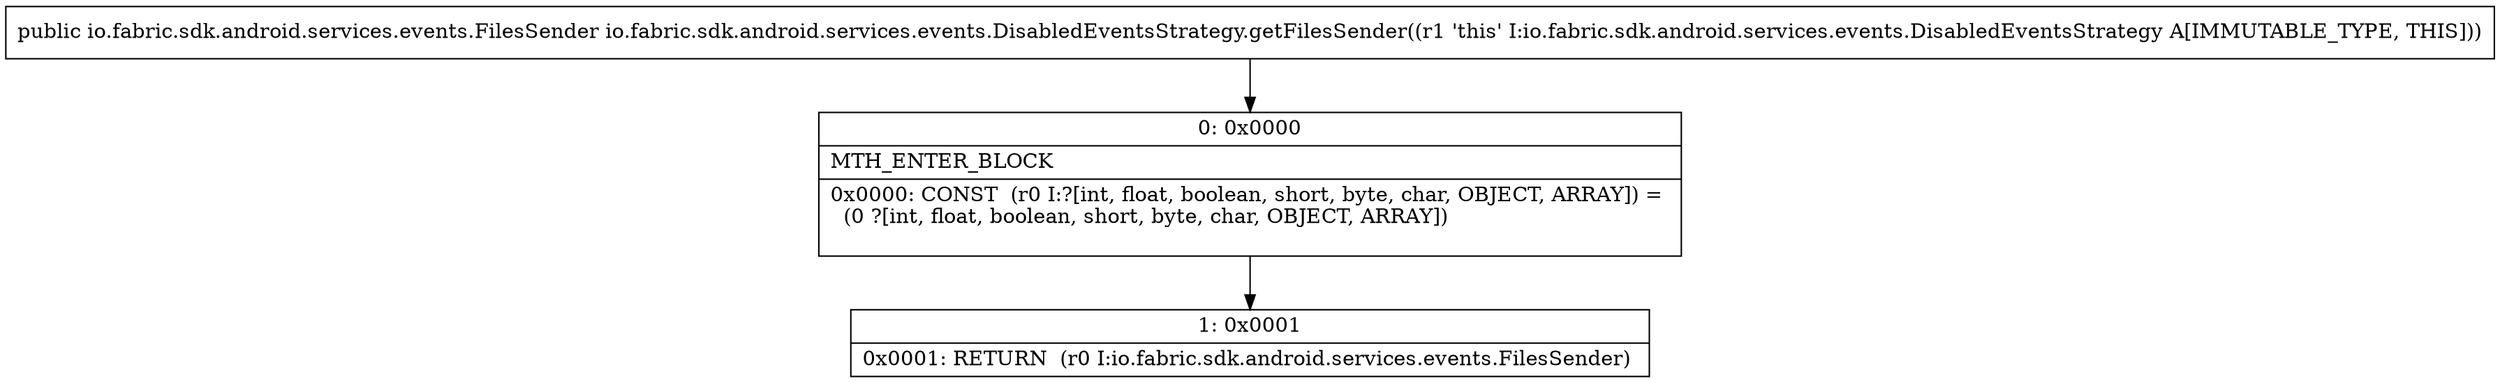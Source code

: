 digraph "CFG forio.fabric.sdk.android.services.events.DisabledEventsStrategy.getFilesSender()Lio\/fabric\/sdk\/android\/services\/events\/FilesSender;" {
Node_0 [shape=record,label="{0\:\ 0x0000|MTH_ENTER_BLOCK\l|0x0000: CONST  (r0 I:?[int, float, boolean, short, byte, char, OBJECT, ARRAY]) = \l  (0 ?[int, float, boolean, short, byte, char, OBJECT, ARRAY])\l \l}"];
Node_1 [shape=record,label="{1\:\ 0x0001|0x0001: RETURN  (r0 I:io.fabric.sdk.android.services.events.FilesSender) \l}"];
MethodNode[shape=record,label="{public io.fabric.sdk.android.services.events.FilesSender io.fabric.sdk.android.services.events.DisabledEventsStrategy.getFilesSender((r1 'this' I:io.fabric.sdk.android.services.events.DisabledEventsStrategy A[IMMUTABLE_TYPE, THIS])) }"];
MethodNode -> Node_0;
Node_0 -> Node_1;
}

